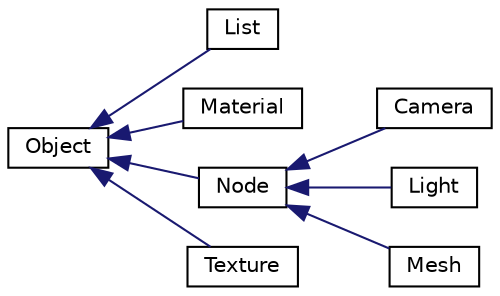 digraph "Graphical Class Hierarchy"
{
  edge [fontname="Helvetica",fontsize="10",labelfontname="Helvetica",labelfontsize="10"];
  node [fontname="Helvetica",fontsize="10",shape=record];
  rankdir="LR";
  Node0 [label="Object",height=0.2,width=0.4,color="black", fillcolor="white", style="filled",URL="$classObject.html"];
  Node0 -> Node1 [dir="back",color="midnightblue",fontsize="10",style="solid",fontname="Helvetica"];
  Node1 [label="List",height=0.2,width=0.4,color="black", fillcolor="white", style="filled",URL="$classList.html"];
  Node0 -> Node2 [dir="back",color="midnightblue",fontsize="10",style="solid",fontname="Helvetica"];
  Node2 [label="Material",height=0.2,width=0.4,color="black", fillcolor="white", style="filled",URL="$classMaterial.html"];
  Node0 -> Node3 [dir="back",color="midnightblue",fontsize="10",style="solid",fontname="Helvetica"];
  Node3 [label="Node",height=0.2,width=0.4,color="black", fillcolor="white", style="filled",URL="$classNode.html"];
  Node3 -> Node4 [dir="back",color="midnightblue",fontsize="10",style="solid",fontname="Helvetica"];
  Node4 [label="Camera",height=0.2,width=0.4,color="black", fillcolor="white", style="filled",URL="$classCamera.html"];
  Node3 -> Node5 [dir="back",color="midnightblue",fontsize="10",style="solid",fontname="Helvetica"];
  Node5 [label="Light",height=0.2,width=0.4,color="black", fillcolor="white", style="filled",URL="$classLight.html"];
  Node3 -> Node6 [dir="back",color="midnightblue",fontsize="10",style="solid",fontname="Helvetica"];
  Node6 [label="Mesh",height=0.2,width=0.4,color="black", fillcolor="white", style="filled",URL="$classMesh.html"];
  Node0 -> Node7 [dir="back",color="midnightblue",fontsize="10",style="solid",fontname="Helvetica"];
  Node7 [label="Texture",height=0.2,width=0.4,color="black", fillcolor="white", style="filled",URL="$classTexture.html"];
}
